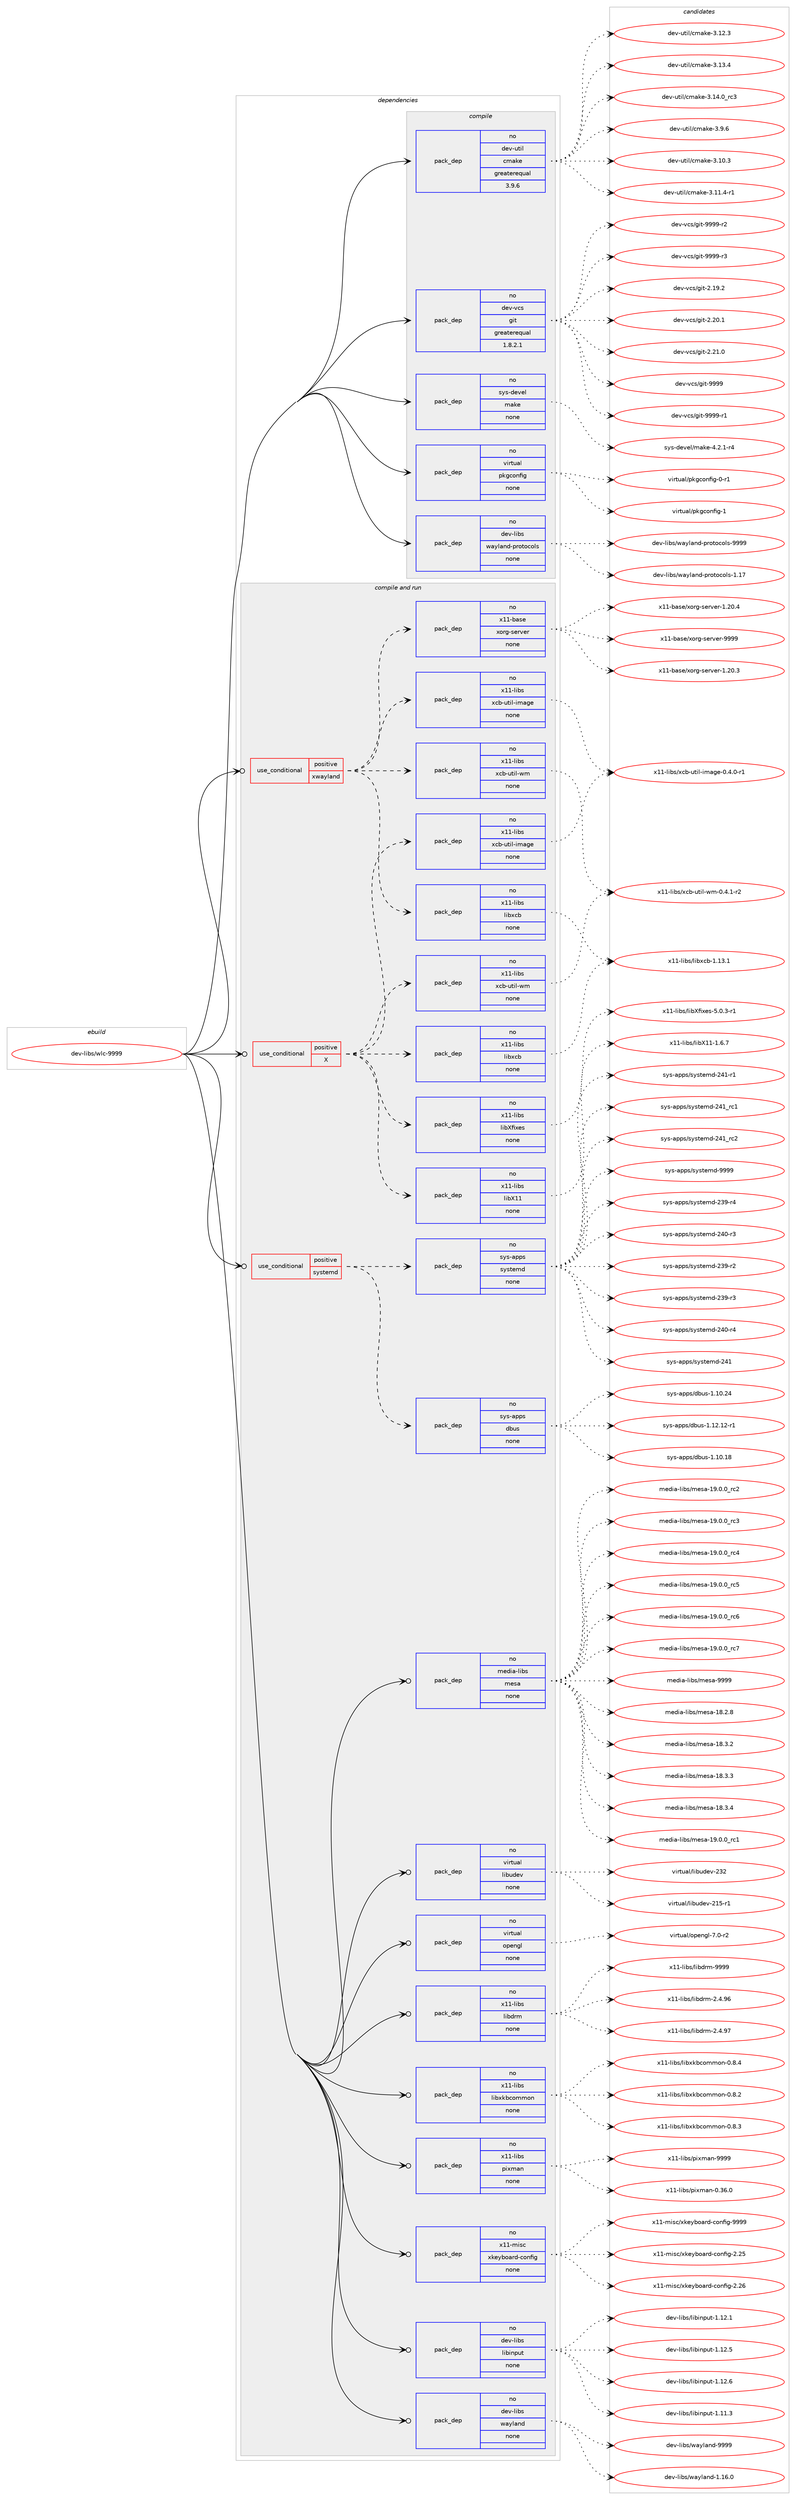digraph prolog {

# *************
# Graph options
# *************

newrank=true;
concentrate=true;
compound=true;
graph [rankdir=LR,fontname=Helvetica,fontsize=10,ranksep=1.5];#, ranksep=2.5, nodesep=0.2];
edge  [arrowhead=vee];
node  [fontname=Helvetica,fontsize=10];

# **********
# The ebuild
# **********

subgraph cluster_leftcol {
color=gray;
rank=same;
label=<<i>ebuild</i>>;
id [label="dev-libs/wlc-9999", color=red, width=4, href="../dev-libs/wlc-9999.svg"];
}

# ****************
# The dependencies
# ****************

subgraph cluster_midcol {
color=gray;
label=<<i>dependencies</i>>;
subgraph cluster_compile {
fillcolor="#eeeeee";
style=filled;
label=<<i>compile</i>>;
subgraph pack982643 {
dependency1372723 [label=<<TABLE BORDER="0" CELLBORDER="1" CELLSPACING="0" CELLPADDING="4" WIDTH="220"><TR><TD ROWSPAN="6" CELLPADDING="30">pack_dep</TD></TR><TR><TD WIDTH="110">no</TD></TR><TR><TD>dev-libs</TD></TR><TR><TD>wayland-protocols</TD></TR><TR><TD>none</TD></TR><TR><TD></TD></TR></TABLE>>, shape=none, color=blue];
}
id:e -> dependency1372723:w [weight=20,style="solid",arrowhead="vee"];
subgraph pack982644 {
dependency1372724 [label=<<TABLE BORDER="0" CELLBORDER="1" CELLSPACING="0" CELLPADDING="4" WIDTH="220"><TR><TD ROWSPAN="6" CELLPADDING="30">pack_dep</TD></TR><TR><TD WIDTH="110">no</TD></TR><TR><TD>dev-util</TD></TR><TR><TD>cmake</TD></TR><TR><TD>greaterequal</TD></TR><TR><TD>3.9.6</TD></TR></TABLE>>, shape=none, color=blue];
}
id:e -> dependency1372724:w [weight=20,style="solid",arrowhead="vee"];
subgraph pack982645 {
dependency1372725 [label=<<TABLE BORDER="0" CELLBORDER="1" CELLSPACING="0" CELLPADDING="4" WIDTH="220"><TR><TD ROWSPAN="6" CELLPADDING="30">pack_dep</TD></TR><TR><TD WIDTH="110">no</TD></TR><TR><TD>dev-vcs</TD></TR><TR><TD>git</TD></TR><TR><TD>greaterequal</TD></TR><TR><TD>1.8.2.1</TD></TR></TABLE>>, shape=none, color=blue];
}
id:e -> dependency1372725:w [weight=20,style="solid",arrowhead="vee"];
subgraph pack982646 {
dependency1372726 [label=<<TABLE BORDER="0" CELLBORDER="1" CELLSPACING="0" CELLPADDING="4" WIDTH="220"><TR><TD ROWSPAN="6" CELLPADDING="30">pack_dep</TD></TR><TR><TD WIDTH="110">no</TD></TR><TR><TD>sys-devel</TD></TR><TR><TD>make</TD></TR><TR><TD>none</TD></TR><TR><TD></TD></TR></TABLE>>, shape=none, color=blue];
}
id:e -> dependency1372726:w [weight=20,style="solid",arrowhead="vee"];
subgraph pack982647 {
dependency1372727 [label=<<TABLE BORDER="0" CELLBORDER="1" CELLSPACING="0" CELLPADDING="4" WIDTH="220"><TR><TD ROWSPAN="6" CELLPADDING="30">pack_dep</TD></TR><TR><TD WIDTH="110">no</TD></TR><TR><TD>virtual</TD></TR><TR><TD>pkgconfig</TD></TR><TR><TD>none</TD></TR><TR><TD></TD></TR></TABLE>>, shape=none, color=blue];
}
id:e -> dependency1372727:w [weight=20,style="solid",arrowhead="vee"];
}
subgraph cluster_compileandrun {
fillcolor="#eeeeee";
style=filled;
label=<<i>compile and run</i>>;
subgraph cond367084 {
dependency1372728 [label=<<TABLE BORDER="0" CELLBORDER="1" CELLSPACING="0" CELLPADDING="4"><TR><TD ROWSPAN="3" CELLPADDING="10">use_conditional</TD></TR><TR><TD>positive</TD></TR><TR><TD>X</TD></TR></TABLE>>, shape=none, color=red];
subgraph pack982648 {
dependency1372729 [label=<<TABLE BORDER="0" CELLBORDER="1" CELLSPACING="0" CELLPADDING="4" WIDTH="220"><TR><TD ROWSPAN="6" CELLPADDING="30">pack_dep</TD></TR><TR><TD WIDTH="110">no</TD></TR><TR><TD>x11-libs</TD></TR><TR><TD>libX11</TD></TR><TR><TD>none</TD></TR><TR><TD></TD></TR></TABLE>>, shape=none, color=blue];
}
dependency1372728:e -> dependency1372729:w [weight=20,style="dashed",arrowhead="vee"];
subgraph pack982649 {
dependency1372730 [label=<<TABLE BORDER="0" CELLBORDER="1" CELLSPACING="0" CELLPADDING="4" WIDTH="220"><TR><TD ROWSPAN="6" CELLPADDING="30">pack_dep</TD></TR><TR><TD WIDTH="110">no</TD></TR><TR><TD>x11-libs</TD></TR><TR><TD>libxcb</TD></TR><TR><TD>none</TD></TR><TR><TD></TD></TR></TABLE>>, shape=none, color=blue];
}
dependency1372728:e -> dependency1372730:w [weight=20,style="dashed",arrowhead="vee"];
subgraph pack982650 {
dependency1372731 [label=<<TABLE BORDER="0" CELLBORDER="1" CELLSPACING="0" CELLPADDING="4" WIDTH="220"><TR><TD ROWSPAN="6" CELLPADDING="30">pack_dep</TD></TR><TR><TD WIDTH="110">no</TD></TR><TR><TD>x11-libs</TD></TR><TR><TD>xcb-util-image</TD></TR><TR><TD>none</TD></TR><TR><TD></TD></TR></TABLE>>, shape=none, color=blue];
}
dependency1372728:e -> dependency1372731:w [weight=20,style="dashed",arrowhead="vee"];
subgraph pack982651 {
dependency1372732 [label=<<TABLE BORDER="0" CELLBORDER="1" CELLSPACING="0" CELLPADDING="4" WIDTH="220"><TR><TD ROWSPAN="6" CELLPADDING="30">pack_dep</TD></TR><TR><TD WIDTH="110">no</TD></TR><TR><TD>x11-libs</TD></TR><TR><TD>xcb-util-wm</TD></TR><TR><TD>none</TD></TR><TR><TD></TD></TR></TABLE>>, shape=none, color=blue];
}
dependency1372728:e -> dependency1372732:w [weight=20,style="dashed",arrowhead="vee"];
subgraph pack982652 {
dependency1372733 [label=<<TABLE BORDER="0" CELLBORDER="1" CELLSPACING="0" CELLPADDING="4" WIDTH="220"><TR><TD ROWSPAN="6" CELLPADDING="30">pack_dep</TD></TR><TR><TD WIDTH="110">no</TD></TR><TR><TD>x11-libs</TD></TR><TR><TD>libXfixes</TD></TR><TR><TD>none</TD></TR><TR><TD></TD></TR></TABLE>>, shape=none, color=blue];
}
dependency1372728:e -> dependency1372733:w [weight=20,style="dashed",arrowhead="vee"];
}
id:e -> dependency1372728:w [weight=20,style="solid",arrowhead="odotvee"];
subgraph cond367085 {
dependency1372734 [label=<<TABLE BORDER="0" CELLBORDER="1" CELLSPACING="0" CELLPADDING="4"><TR><TD ROWSPAN="3" CELLPADDING="10">use_conditional</TD></TR><TR><TD>positive</TD></TR><TR><TD>systemd</TD></TR></TABLE>>, shape=none, color=red];
subgraph pack982653 {
dependency1372735 [label=<<TABLE BORDER="0" CELLBORDER="1" CELLSPACING="0" CELLPADDING="4" WIDTH="220"><TR><TD ROWSPAN="6" CELLPADDING="30">pack_dep</TD></TR><TR><TD WIDTH="110">no</TD></TR><TR><TD>sys-apps</TD></TR><TR><TD>systemd</TD></TR><TR><TD>none</TD></TR><TR><TD></TD></TR></TABLE>>, shape=none, color=blue];
}
dependency1372734:e -> dependency1372735:w [weight=20,style="dashed",arrowhead="vee"];
subgraph pack982654 {
dependency1372736 [label=<<TABLE BORDER="0" CELLBORDER="1" CELLSPACING="0" CELLPADDING="4" WIDTH="220"><TR><TD ROWSPAN="6" CELLPADDING="30">pack_dep</TD></TR><TR><TD WIDTH="110">no</TD></TR><TR><TD>sys-apps</TD></TR><TR><TD>dbus</TD></TR><TR><TD>none</TD></TR><TR><TD></TD></TR></TABLE>>, shape=none, color=blue];
}
dependency1372734:e -> dependency1372736:w [weight=20,style="dashed",arrowhead="vee"];
}
id:e -> dependency1372734:w [weight=20,style="solid",arrowhead="odotvee"];
subgraph cond367086 {
dependency1372737 [label=<<TABLE BORDER="0" CELLBORDER="1" CELLSPACING="0" CELLPADDING="4"><TR><TD ROWSPAN="3" CELLPADDING="10">use_conditional</TD></TR><TR><TD>positive</TD></TR><TR><TD>xwayland</TD></TR></TABLE>>, shape=none, color=red];
subgraph pack982655 {
dependency1372738 [label=<<TABLE BORDER="0" CELLBORDER="1" CELLSPACING="0" CELLPADDING="4" WIDTH="220"><TR><TD ROWSPAN="6" CELLPADDING="30">pack_dep</TD></TR><TR><TD WIDTH="110">no</TD></TR><TR><TD>x11-libs</TD></TR><TR><TD>libxcb</TD></TR><TR><TD>none</TD></TR><TR><TD></TD></TR></TABLE>>, shape=none, color=blue];
}
dependency1372737:e -> dependency1372738:w [weight=20,style="dashed",arrowhead="vee"];
subgraph pack982656 {
dependency1372739 [label=<<TABLE BORDER="0" CELLBORDER="1" CELLSPACING="0" CELLPADDING="4" WIDTH="220"><TR><TD ROWSPAN="6" CELLPADDING="30">pack_dep</TD></TR><TR><TD WIDTH="110">no</TD></TR><TR><TD>x11-libs</TD></TR><TR><TD>xcb-util-image</TD></TR><TR><TD>none</TD></TR><TR><TD></TD></TR></TABLE>>, shape=none, color=blue];
}
dependency1372737:e -> dependency1372739:w [weight=20,style="dashed",arrowhead="vee"];
subgraph pack982657 {
dependency1372740 [label=<<TABLE BORDER="0" CELLBORDER="1" CELLSPACING="0" CELLPADDING="4" WIDTH="220"><TR><TD ROWSPAN="6" CELLPADDING="30">pack_dep</TD></TR><TR><TD WIDTH="110">no</TD></TR><TR><TD>x11-libs</TD></TR><TR><TD>xcb-util-wm</TD></TR><TR><TD>none</TD></TR><TR><TD></TD></TR></TABLE>>, shape=none, color=blue];
}
dependency1372737:e -> dependency1372740:w [weight=20,style="dashed",arrowhead="vee"];
subgraph pack982658 {
dependency1372741 [label=<<TABLE BORDER="0" CELLBORDER="1" CELLSPACING="0" CELLPADDING="4" WIDTH="220"><TR><TD ROWSPAN="6" CELLPADDING="30">pack_dep</TD></TR><TR><TD WIDTH="110">no</TD></TR><TR><TD>x11-base</TD></TR><TR><TD>xorg-server</TD></TR><TR><TD>none</TD></TR><TR><TD></TD></TR></TABLE>>, shape=none, color=blue];
}
dependency1372737:e -> dependency1372741:w [weight=20,style="dashed",arrowhead="vee"];
}
id:e -> dependency1372737:w [weight=20,style="solid",arrowhead="odotvee"];
subgraph pack982659 {
dependency1372742 [label=<<TABLE BORDER="0" CELLBORDER="1" CELLSPACING="0" CELLPADDING="4" WIDTH="220"><TR><TD ROWSPAN="6" CELLPADDING="30">pack_dep</TD></TR><TR><TD WIDTH="110">no</TD></TR><TR><TD>dev-libs</TD></TR><TR><TD>libinput</TD></TR><TR><TD>none</TD></TR><TR><TD></TD></TR></TABLE>>, shape=none, color=blue];
}
id:e -> dependency1372742:w [weight=20,style="solid",arrowhead="odotvee"];
subgraph pack982660 {
dependency1372743 [label=<<TABLE BORDER="0" CELLBORDER="1" CELLSPACING="0" CELLPADDING="4" WIDTH="220"><TR><TD ROWSPAN="6" CELLPADDING="30">pack_dep</TD></TR><TR><TD WIDTH="110">no</TD></TR><TR><TD>dev-libs</TD></TR><TR><TD>wayland</TD></TR><TR><TD>none</TD></TR><TR><TD></TD></TR></TABLE>>, shape=none, color=blue];
}
id:e -> dependency1372743:w [weight=20,style="solid",arrowhead="odotvee"];
subgraph pack982661 {
dependency1372744 [label=<<TABLE BORDER="0" CELLBORDER="1" CELLSPACING="0" CELLPADDING="4" WIDTH="220"><TR><TD ROWSPAN="6" CELLPADDING="30">pack_dep</TD></TR><TR><TD WIDTH="110">no</TD></TR><TR><TD>media-libs</TD></TR><TR><TD>mesa</TD></TR><TR><TD>none</TD></TR><TR><TD></TD></TR></TABLE>>, shape=none, color=blue];
}
id:e -> dependency1372744:w [weight=20,style="solid",arrowhead="odotvee"];
subgraph pack982662 {
dependency1372745 [label=<<TABLE BORDER="0" CELLBORDER="1" CELLSPACING="0" CELLPADDING="4" WIDTH="220"><TR><TD ROWSPAN="6" CELLPADDING="30">pack_dep</TD></TR><TR><TD WIDTH="110">no</TD></TR><TR><TD>virtual</TD></TR><TR><TD>libudev</TD></TR><TR><TD>none</TD></TR><TR><TD></TD></TR></TABLE>>, shape=none, color=blue];
}
id:e -> dependency1372745:w [weight=20,style="solid",arrowhead="odotvee"];
subgraph pack982663 {
dependency1372746 [label=<<TABLE BORDER="0" CELLBORDER="1" CELLSPACING="0" CELLPADDING="4" WIDTH="220"><TR><TD ROWSPAN="6" CELLPADDING="30">pack_dep</TD></TR><TR><TD WIDTH="110">no</TD></TR><TR><TD>virtual</TD></TR><TR><TD>opengl</TD></TR><TR><TD>none</TD></TR><TR><TD></TD></TR></TABLE>>, shape=none, color=blue];
}
id:e -> dependency1372746:w [weight=20,style="solid",arrowhead="odotvee"];
subgraph pack982664 {
dependency1372747 [label=<<TABLE BORDER="0" CELLBORDER="1" CELLSPACING="0" CELLPADDING="4" WIDTH="220"><TR><TD ROWSPAN="6" CELLPADDING="30">pack_dep</TD></TR><TR><TD WIDTH="110">no</TD></TR><TR><TD>x11-libs</TD></TR><TR><TD>libdrm</TD></TR><TR><TD>none</TD></TR><TR><TD></TD></TR></TABLE>>, shape=none, color=blue];
}
id:e -> dependency1372747:w [weight=20,style="solid",arrowhead="odotvee"];
subgraph pack982665 {
dependency1372748 [label=<<TABLE BORDER="0" CELLBORDER="1" CELLSPACING="0" CELLPADDING="4" WIDTH="220"><TR><TD ROWSPAN="6" CELLPADDING="30">pack_dep</TD></TR><TR><TD WIDTH="110">no</TD></TR><TR><TD>x11-libs</TD></TR><TR><TD>libxkbcommon</TD></TR><TR><TD>none</TD></TR><TR><TD></TD></TR></TABLE>>, shape=none, color=blue];
}
id:e -> dependency1372748:w [weight=20,style="solid",arrowhead="odotvee"];
subgraph pack982666 {
dependency1372749 [label=<<TABLE BORDER="0" CELLBORDER="1" CELLSPACING="0" CELLPADDING="4" WIDTH="220"><TR><TD ROWSPAN="6" CELLPADDING="30">pack_dep</TD></TR><TR><TD WIDTH="110">no</TD></TR><TR><TD>x11-libs</TD></TR><TR><TD>pixman</TD></TR><TR><TD>none</TD></TR><TR><TD></TD></TR></TABLE>>, shape=none, color=blue];
}
id:e -> dependency1372749:w [weight=20,style="solid",arrowhead="odotvee"];
subgraph pack982667 {
dependency1372750 [label=<<TABLE BORDER="0" CELLBORDER="1" CELLSPACING="0" CELLPADDING="4" WIDTH="220"><TR><TD ROWSPAN="6" CELLPADDING="30">pack_dep</TD></TR><TR><TD WIDTH="110">no</TD></TR><TR><TD>x11-misc</TD></TR><TR><TD>xkeyboard-config</TD></TR><TR><TD>none</TD></TR><TR><TD></TD></TR></TABLE>>, shape=none, color=blue];
}
id:e -> dependency1372750:w [weight=20,style="solid",arrowhead="odotvee"];
}
subgraph cluster_run {
fillcolor="#eeeeee";
style=filled;
label=<<i>run</i>>;
}
}

# **************
# The candidates
# **************

subgraph cluster_choices {
rank=same;
color=gray;
label=<<i>candidates</i>>;

subgraph choice982643 {
color=black;
nodesep=1;
choice100101118451081059811547119971211089711010045112114111116111991111081154549464955 [label="dev-libs/wayland-protocols-1.17", color=red, width=4,href="../dev-libs/wayland-protocols-1.17.svg"];
choice100101118451081059811547119971211089711010045112114111116111991111081154557575757 [label="dev-libs/wayland-protocols-9999", color=red, width=4,href="../dev-libs/wayland-protocols-9999.svg"];
dependency1372723:e -> choice100101118451081059811547119971211089711010045112114111116111991111081154549464955:w [style=dotted,weight="100"];
dependency1372723:e -> choice100101118451081059811547119971211089711010045112114111116111991111081154557575757:w [style=dotted,weight="100"];
}
subgraph choice982644 {
color=black;
nodesep=1;
choice1001011184511711610510847991099710710145514649484651 [label="dev-util/cmake-3.10.3", color=red, width=4,href="../dev-util/cmake-3.10.3.svg"];
choice10010111845117116105108479910997107101455146494946524511449 [label="dev-util/cmake-3.11.4-r1", color=red, width=4,href="../dev-util/cmake-3.11.4-r1.svg"];
choice1001011184511711610510847991099710710145514649504651 [label="dev-util/cmake-3.12.3", color=red, width=4,href="../dev-util/cmake-3.12.3.svg"];
choice1001011184511711610510847991099710710145514649514652 [label="dev-util/cmake-3.13.4", color=red, width=4,href="../dev-util/cmake-3.13.4.svg"];
choice1001011184511711610510847991099710710145514649524648951149951 [label="dev-util/cmake-3.14.0_rc3", color=red, width=4,href="../dev-util/cmake-3.14.0_rc3.svg"];
choice10010111845117116105108479910997107101455146574654 [label="dev-util/cmake-3.9.6", color=red, width=4,href="../dev-util/cmake-3.9.6.svg"];
dependency1372724:e -> choice1001011184511711610510847991099710710145514649484651:w [style=dotted,weight="100"];
dependency1372724:e -> choice10010111845117116105108479910997107101455146494946524511449:w [style=dotted,weight="100"];
dependency1372724:e -> choice1001011184511711610510847991099710710145514649504651:w [style=dotted,weight="100"];
dependency1372724:e -> choice1001011184511711610510847991099710710145514649514652:w [style=dotted,weight="100"];
dependency1372724:e -> choice1001011184511711610510847991099710710145514649524648951149951:w [style=dotted,weight="100"];
dependency1372724:e -> choice10010111845117116105108479910997107101455146574654:w [style=dotted,weight="100"];
}
subgraph choice982645 {
color=black;
nodesep=1;
choice10010111845118991154710310511645504649574650 [label="dev-vcs/git-2.19.2", color=red, width=4,href="../dev-vcs/git-2.19.2.svg"];
choice10010111845118991154710310511645504650484649 [label="dev-vcs/git-2.20.1", color=red, width=4,href="../dev-vcs/git-2.20.1.svg"];
choice10010111845118991154710310511645504650494648 [label="dev-vcs/git-2.21.0", color=red, width=4,href="../dev-vcs/git-2.21.0.svg"];
choice1001011184511899115471031051164557575757 [label="dev-vcs/git-9999", color=red, width=4,href="../dev-vcs/git-9999.svg"];
choice10010111845118991154710310511645575757574511449 [label="dev-vcs/git-9999-r1", color=red, width=4,href="../dev-vcs/git-9999-r1.svg"];
choice10010111845118991154710310511645575757574511450 [label="dev-vcs/git-9999-r2", color=red, width=4,href="../dev-vcs/git-9999-r2.svg"];
choice10010111845118991154710310511645575757574511451 [label="dev-vcs/git-9999-r3", color=red, width=4,href="../dev-vcs/git-9999-r3.svg"];
dependency1372725:e -> choice10010111845118991154710310511645504649574650:w [style=dotted,weight="100"];
dependency1372725:e -> choice10010111845118991154710310511645504650484649:w [style=dotted,weight="100"];
dependency1372725:e -> choice10010111845118991154710310511645504650494648:w [style=dotted,weight="100"];
dependency1372725:e -> choice1001011184511899115471031051164557575757:w [style=dotted,weight="100"];
dependency1372725:e -> choice10010111845118991154710310511645575757574511449:w [style=dotted,weight="100"];
dependency1372725:e -> choice10010111845118991154710310511645575757574511450:w [style=dotted,weight="100"];
dependency1372725:e -> choice10010111845118991154710310511645575757574511451:w [style=dotted,weight="100"];
}
subgraph choice982646 {
color=black;
nodesep=1;
choice1151211154510010111810110847109971071014552465046494511452 [label="sys-devel/make-4.2.1-r4", color=red, width=4,href="../sys-devel/make-4.2.1-r4.svg"];
dependency1372726:e -> choice1151211154510010111810110847109971071014552465046494511452:w [style=dotted,weight="100"];
}
subgraph choice982647 {
color=black;
nodesep=1;
choice11810511411611797108471121071039911111010210510345484511449 [label="virtual/pkgconfig-0-r1", color=red, width=4,href="../virtual/pkgconfig-0-r1.svg"];
choice1181051141161179710847112107103991111101021051034549 [label="virtual/pkgconfig-1", color=red, width=4,href="../virtual/pkgconfig-1.svg"];
dependency1372727:e -> choice11810511411611797108471121071039911111010210510345484511449:w [style=dotted,weight="100"];
dependency1372727:e -> choice1181051141161179710847112107103991111101021051034549:w [style=dotted,weight="100"];
}
subgraph choice982648 {
color=black;
nodesep=1;
choice120494945108105981154710810598884949454946544655 [label="x11-libs/libX11-1.6.7", color=red, width=4,href="../x11-libs/libX11-1.6.7.svg"];
dependency1372729:e -> choice120494945108105981154710810598884949454946544655:w [style=dotted,weight="100"];
}
subgraph choice982649 {
color=black;
nodesep=1;
choice120494945108105981154710810598120999845494649514649 [label="x11-libs/libxcb-1.13.1", color=red, width=4,href="../x11-libs/libxcb-1.13.1.svg"];
dependency1372730:e -> choice120494945108105981154710810598120999845494649514649:w [style=dotted,weight="100"];
}
subgraph choice982650 {
color=black;
nodesep=1;
choice120494945108105981154712099984511711610510845105109971031014548465246484511449 [label="x11-libs/xcb-util-image-0.4.0-r1", color=red, width=4,href="../x11-libs/xcb-util-image-0.4.0-r1.svg"];
dependency1372731:e -> choice120494945108105981154712099984511711610510845105109971031014548465246484511449:w [style=dotted,weight="100"];
}
subgraph choice982651 {
color=black;
nodesep=1;
choice1204949451081059811547120999845117116105108451191094548465246494511450 [label="x11-libs/xcb-util-wm-0.4.1-r2", color=red, width=4,href="../x11-libs/xcb-util-wm-0.4.1-r2.svg"];
dependency1372732:e -> choice1204949451081059811547120999845117116105108451191094548465246494511450:w [style=dotted,weight="100"];
}
subgraph choice982652 {
color=black;
nodesep=1;
choice120494945108105981154710810598881021051201011154553464846514511449 [label="x11-libs/libXfixes-5.0.3-r1", color=red, width=4,href="../x11-libs/libXfixes-5.0.3-r1.svg"];
dependency1372733:e -> choice120494945108105981154710810598881021051201011154553464846514511449:w [style=dotted,weight="100"];
}
subgraph choice982653 {
color=black;
nodesep=1;
choice115121115459711211211547115121115116101109100455051574511450 [label="sys-apps/systemd-239-r2", color=red, width=4,href="../sys-apps/systemd-239-r2.svg"];
choice115121115459711211211547115121115116101109100455051574511451 [label="sys-apps/systemd-239-r3", color=red, width=4,href="../sys-apps/systemd-239-r3.svg"];
choice115121115459711211211547115121115116101109100455051574511452 [label="sys-apps/systemd-239-r4", color=red, width=4,href="../sys-apps/systemd-239-r4.svg"];
choice115121115459711211211547115121115116101109100455052484511451 [label="sys-apps/systemd-240-r3", color=red, width=4,href="../sys-apps/systemd-240-r3.svg"];
choice115121115459711211211547115121115116101109100455052484511452 [label="sys-apps/systemd-240-r4", color=red, width=4,href="../sys-apps/systemd-240-r4.svg"];
choice11512111545971121121154711512111511610110910045505249 [label="sys-apps/systemd-241", color=red, width=4,href="../sys-apps/systemd-241.svg"];
choice115121115459711211211547115121115116101109100455052494511449 [label="sys-apps/systemd-241-r1", color=red, width=4,href="../sys-apps/systemd-241-r1.svg"];
choice11512111545971121121154711512111511610110910045505249951149949 [label="sys-apps/systemd-241_rc1", color=red, width=4,href="../sys-apps/systemd-241_rc1.svg"];
choice11512111545971121121154711512111511610110910045505249951149950 [label="sys-apps/systemd-241_rc2", color=red, width=4,href="../sys-apps/systemd-241_rc2.svg"];
choice1151211154597112112115471151211151161011091004557575757 [label="sys-apps/systemd-9999", color=red, width=4,href="../sys-apps/systemd-9999.svg"];
dependency1372735:e -> choice115121115459711211211547115121115116101109100455051574511450:w [style=dotted,weight="100"];
dependency1372735:e -> choice115121115459711211211547115121115116101109100455051574511451:w [style=dotted,weight="100"];
dependency1372735:e -> choice115121115459711211211547115121115116101109100455051574511452:w [style=dotted,weight="100"];
dependency1372735:e -> choice115121115459711211211547115121115116101109100455052484511451:w [style=dotted,weight="100"];
dependency1372735:e -> choice115121115459711211211547115121115116101109100455052484511452:w [style=dotted,weight="100"];
dependency1372735:e -> choice11512111545971121121154711512111511610110910045505249:w [style=dotted,weight="100"];
dependency1372735:e -> choice115121115459711211211547115121115116101109100455052494511449:w [style=dotted,weight="100"];
dependency1372735:e -> choice11512111545971121121154711512111511610110910045505249951149949:w [style=dotted,weight="100"];
dependency1372735:e -> choice11512111545971121121154711512111511610110910045505249951149950:w [style=dotted,weight="100"];
dependency1372735:e -> choice1151211154597112112115471151211151161011091004557575757:w [style=dotted,weight="100"];
}
subgraph choice982654 {
color=black;
nodesep=1;
choice115121115459711211211547100981171154549464948464956 [label="sys-apps/dbus-1.10.18", color=red, width=4,href="../sys-apps/dbus-1.10.18.svg"];
choice115121115459711211211547100981171154549464948465052 [label="sys-apps/dbus-1.10.24", color=red, width=4,href="../sys-apps/dbus-1.10.24.svg"];
choice1151211154597112112115471009811711545494649504649504511449 [label="sys-apps/dbus-1.12.12-r1", color=red, width=4,href="../sys-apps/dbus-1.12.12-r1.svg"];
dependency1372736:e -> choice115121115459711211211547100981171154549464948464956:w [style=dotted,weight="100"];
dependency1372736:e -> choice115121115459711211211547100981171154549464948465052:w [style=dotted,weight="100"];
dependency1372736:e -> choice1151211154597112112115471009811711545494649504649504511449:w [style=dotted,weight="100"];
}
subgraph choice982655 {
color=black;
nodesep=1;
choice120494945108105981154710810598120999845494649514649 [label="x11-libs/libxcb-1.13.1", color=red, width=4,href="../x11-libs/libxcb-1.13.1.svg"];
dependency1372738:e -> choice120494945108105981154710810598120999845494649514649:w [style=dotted,weight="100"];
}
subgraph choice982656 {
color=black;
nodesep=1;
choice120494945108105981154712099984511711610510845105109971031014548465246484511449 [label="x11-libs/xcb-util-image-0.4.0-r1", color=red, width=4,href="../x11-libs/xcb-util-image-0.4.0-r1.svg"];
dependency1372739:e -> choice120494945108105981154712099984511711610510845105109971031014548465246484511449:w [style=dotted,weight="100"];
}
subgraph choice982657 {
color=black;
nodesep=1;
choice1204949451081059811547120999845117116105108451191094548465246494511450 [label="x11-libs/xcb-util-wm-0.4.1-r2", color=red, width=4,href="../x11-libs/xcb-util-wm-0.4.1-r2.svg"];
dependency1372740:e -> choice1204949451081059811547120999845117116105108451191094548465246494511450:w [style=dotted,weight="100"];
}
subgraph choice982658 {
color=black;
nodesep=1;
choice1204949459897115101471201111141034511510111411810111445494650484651 [label="x11-base/xorg-server-1.20.3", color=red, width=4,href="../x11-base/xorg-server-1.20.3.svg"];
choice1204949459897115101471201111141034511510111411810111445494650484652 [label="x11-base/xorg-server-1.20.4", color=red, width=4,href="../x11-base/xorg-server-1.20.4.svg"];
choice120494945989711510147120111114103451151011141181011144557575757 [label="x11-base/xorg-server-9999", color=red, width=4,href="../x11-base/xorg-server-9999.svg"];
dependency1372741:e -> choice1204949459897115101471201111141034511510111411810111445494650484651:w [style=dotted,weight="100"];
dependency1372741:e -> choice1204949459897115101471201111141034511510111411810111445494650484652:w [style=dotted,weight="100"];
dependency1372741:e -> choice120494945989711510147120111114103451151011141181011144557575757:w [style=dotted,weight="100"];
}
subgraph choice982659 {
color=black;
nodesep=1;
choice1001011184510810598115471081059810511011211711645494649494651 [label="dev-libs/libinput-1.11.3", color=red, width=4,href="../dev-libs/libinput-1.11.3.svg"];
choice1001011184510810598115471081059810511011211711645494649504649 [label="dev-libs/libinput-1.12.1", color=red, width=4,href="../dev-libs/libinput-1.12.1.svg"];
choice1001011184510810598115471081059810511011211711645494649504653 [label="dev-libs/libinput-1.12.5", color=red, width=4,href="../dev-libs/libinput-1.12.5.svg"];
choice1001011184510810598115471081059810511011211711645494649504654 [label="dev-libs/libinput-1.12.6", color=red, width=4,href="../dev-libs/libinput-1.12.6.svg"];
dependency1372742:e -> choice1001011184510810598115471081059810511011211711645494649494651:w [style=dotted,weight="100"];
dependency1372742:e -> choice1001011184510810598115471081059810511011211711645494649504649:w [style=dotted,weight="100"];
dependency1372742:e -> choice1001011184510810598115471081059810511011211711645494649504653:w [style=dotted,weight="100"];
dependency1372742:e -> choice1001011184510810598115471081059810511011211711645494649504654:w [style=dotted,weight="100"];
}
subgraph choice982660 {
color=black;
nodesep=1;
choice100101118451081059811547119971211089711010045494649544648 [label="dev-libs/wayland-1.16.0", color=red, width=4,href="../dev-libs/wayland-1.16.0.svg"];
choice10010111845108105981154711997121108971101004557575757 [label="dev-libs/wayland-9999", color=red, width=4,href="../dev-libs/wayland-9999.svg"];
dependency1372743:e -> choice100101118451081059811547119971211089711010045494649544648:w [style=dotted,weight="100"];
dependency1372743:e -> choice10010111845108105981154711997121108971101004557575757:w [style=dotted,weight="100"];
}
subgraph choice982661 {
color=black;
nodesep=1;
choice109101100105974510810598115471091011159745495646504656 [label="media-libs/mesa-18.2.8", color=red, width=4,href="../media-libs/mesa-18.2.8.svg"];
choice109101100105974510810598115471091011159745495646514650 [label="media-libs/mesa-18.3.2", color=red, width=4,href="../media-libs/mesa-18.3.2.svg"];
choice109101100105974510810598115471091011159745495646514651 [label="media-libs/mesa-18.3.3", color=red, width=4,href="../media-libs/mesa-18.3.3.svg"];
choice109101100105974510810598115471091011159745495646514652 [label="media-libs/mesa-18.3.4", color=red, width=4,href="../media-libs/mesa-18.3.4.svg"];
choice109101100105974510810598115471091011159745495746484648951149949 [label="media-libs/mesa-19.0.0_rc1", color=red, width=4,href="../media-libs/mesa-19.0.0_rc1.svg"];
choice109101100105974510810598115471091011159745495746484648951149950 [label="media-libs/mesa-19.0.0_rc2", color=red, width=4,href="../media-libs/mesa-19.0.0_rc2.svg"];
choice109101100105974510810598115471091011159745495746484648951149951 [label="media-libs/mesa-19.0.0_rc3", color=red, width=4,href="../media-libs/mesa-19.0.0_rc3.svg"];
choice109101100105974510810598115471091011159745495746484648951149952 [label="media-libs/mesa-19.0.0_rc4", color=red, width=4,href="../media-libs/mesa-19.0.0_rc4.svg"];
choice109101100105974510810598115471091011159745495746484648951149953 [label="media-libs/mesa-19.0.0_rc5", color=red, width=4,href="../media-libs/mesa-19.0.0_rc5.svg"];
choice109101100105974510810598115471091011159745495746484648951149954 [label="media-libs/mesa-19.0.0_rc6", color=red, width=4,href="../media-libs/mesa-19.0.0_rc6.svg"];
choice109101100105974510810598115471091011159745495746484648951149955 [label="media-libs/mesa-19.0.0_rc7", color=red, width=4,href="../media-libs/mesa-19.0.0_rc7.svg"];
choice10910110010597451081059811547109101115974557575757 [label="media-libs/mesa-9999", color=red, width=4,href="../media-libs/mesa-9999.svg"];
dependency1372744:e -> choice109101100105974510810598115471091011159745495646504656:w [style=dotted,weight="100"];
dependency1372744:e -> choice109101100105974510810598115471091011159745495646514650:w [style=dotted,weight="100"];
dependency1372744:e -> choice109101100105974510810598115471091011159745495646514651:w [style=dotted,weight="100"];
dependency1372744:e -> choice109101100105974510810598115471091011159745495646514652:w [style=dotted,weight="100"];
dependency1372744:e -> choice109101100105974510810598115471091011159745495746484648951149949:w [style=dotted,weight="100"];
dependency1372744:e -> choice109101100105974510810598115471091011159745495746484648951149950:w [style=dotted,weight="100"];
dependency1372744:e -> choice109101100105974510810598115471091011159745495746484648951149951:w [style=dotted,weight="100"];
dependency1372744:e -> choice109101100105974510810598115471091011159745495746484648951149952:w [style=dotted,weight="100"];
dependency1372744:e -> choice109101100105974510810598115471091011159745495746484648951149953:w [style=dotted,weight="100"];
dependency1372744:e -> choice109101100105974510810598115471091011159745495746484648951149954:w [style=dotted,weight="100"];
dependency1372744:e -> choice109101100105974510810598115471091011159745495746484648951149955:w [style=dotted,weight="100"];
dependency1372744:e -> choice10910110010597451081059811547109101115974557575757:w [style=dotted,weight="100"];
}
subgraph choice982662 {
color=black;
nodesep=1;
choice118105114116117971084710810598117100101118455049534511449 [label="virtual/libudev-215-r1", color=red, width=4,href="../virtual/libudev-215-r1.svg"];
choice11810511411611797108471081059811710010111845505150 [label="virtual/libudev-232", color=red, width=4,href="../virtual/libudev-232.svg"];
dependency1372745:e -> choice118105114116117971084710810598117100101118455049534511449:w [style=dotted,weight="100"];
dependency1372745:e -> choice11810511411611797108471081059811710010111845505150:w [style=dotted,weight="100"];
}
subgraph choice982663 {
color=black;
nodesep=1;
choice1181051141161179710847111112101110103108455546484511450 [label="virtual/opengl-7.0-r2", color=red, width=4,href="../virtual/opengl-7.0-r2.svg"];
dependency1372746:e -> choice1181051141161179710847111112101110103108455546484511450:w [style=dotted,weight="100"];
}
subgraph choice982664 {
color=black;
nodesep=1;
choice12049494510810598115471081059810011410945504652465754 [label="x11-libs/libdrm-2.4.96", color=red, width=4,href="../x11-libs/libdrm-2.4.96.svg"];
choice12049494510810598115471081059810011410945504652465755 [label="x11-libs/libdrm-2.4.97", color=red, width=4,href="../x11-libs/libdrm-2.4.97.svg"];
choice1204949451081059811547108105981001141094557575757 [label="x11-libs/libdrm-9999", color=red, width=4,href="../x11-libs/libdrm-9999.svg"];
dependency1372747:e -> choice12049494510810598115471081059810011410945504652465754:w [style=dotted,weight="100"];
dependency1372747:e -> choice12049494510810598115471081059810011410945504652465755:w [style=dotted,weight="100"];
dependency1372747:e -> choice1204949451081059811547108105981001141094557575757:w [style=dotted,weight="100"];
}
subgraph choice982665 {
color=black;
nodesep=1;
choice1204949451081059811547108105981201079899111109109111110454846564650 [label="x11-libs/libxkbcommon-0.8.2", color=red, width=4,href="../x11-libs/libxkbcommon-0.8.2.svg"];
choice1204949451081059811547108105981201079899111109109111110454846564651 [label="x11-libs/libxkbcommon-0.8.3", color=red, width=4,href="../x11-libs/libxkbcommon-0.8.3.svg"];
choice1204949451081059811547108105981201079899111109109111110454846564652 [label="x11-libs/libxkbcommon-0.8.4", color=red, width=4,href="../x11-libs/libxkbcommon-0.8.4.svg"];
dependency1372748:e -> choice1204949451081059811547108105981201079899111109109111110454846564650:w [style=dotted,weight="100"];
dependency1372748:e -> choice1204949451081059811547108105981201079899111109109111110454846564651:w [style=dotted,weight="100"];
dependency1372748:e -> choice1204949451081059811547108105981201079899111109109111110454846564652:w [style=dotted,weight="100"];
}
subgraph choice982666 {
color=black;
nodesep=1;
choice12049494510810598115471121051201099711045484651544648 [label="x11-libs/pixman-0.36.0", color=red, width=4,href="../x11-libs/pixman-0.36.0.svg"];
choice1204949451081059811547112105120109971104557575757 [label="x11-libs/pixman-9999", color=red, width=4,href="../x11-libs/pixman-9999.svg"];
dependency1372749:e -> choice12049494510810598115471121051201099711045484651544648:w [style=dotted,weight="100"];
dependency1372749:e -> choice1204949451081059811547112105120109971104557575757:w [style=dotted,weight="100"];
}
subgraph choice982667 {
color=black;
nodesep=1;
choice1204949451091051159947120107101121981119711410045991111101021051034550465053 [label="x11-misc/xkeyboard-config-2.25", color=red, width=4,href="../x11-misc/xkeyboard-config-2.25.svg"];
choice1204949451091051159947120107101121981119711410045991111101021051034550465054 [label="x11-misc/xkeyboard-config-2.26", color=red, width=4,href="../x11-misc/xkeyboard-config-2.26.svg"];
choice1204949451091051159947120107101121981119711410045991111101021051034557575757 [label="x11-misc/xkeyboard-config-9999", color=red, width=4,href="../x11-misc/xkeyboard-config-9999.svg"];
dependency1372750:e -> choice1204949451091051159947120107101121981119711410045991111101021051034550465053:w [style=dotted,weight="100"];
dependency1372750:e -> choice1204949451091051159947120107101121981119711410045991111101021051034550465054:w [style=dotted,weight="100"];
dependency1372750:e -> choice1204949451091051159947120107101121981119711410045991111101021051034557575757:w [style=dotted,weight="100"];
}
}

}
